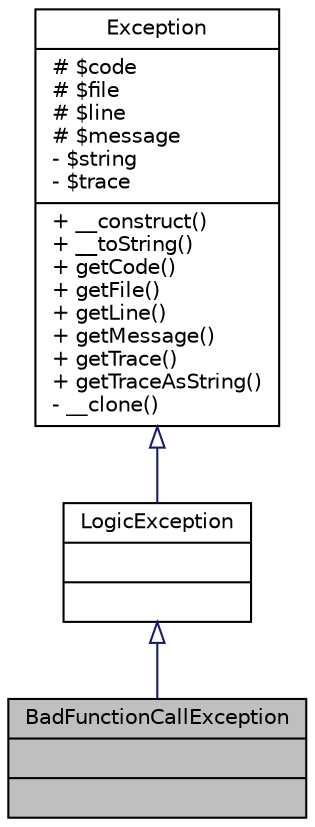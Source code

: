 digraph "BadFunctionCallException"
{
  edge [fontname="Helvetica",fontsize="10",labelfontname="Helvetica",labelfontsize="10"];
  node [fontname="Helvetica",fontsize="10",shape=record];
  Node1 [label="{BadFunctionCallException\n||}",height=0.2,width=0.4,color="black", fillcolor="grey75", style="filled" fontcolor="black"];
  Node2 -> Node1 [dir="back",color="midnightblue",fontsize="10",style="solid",arrowtail="onormal",fontname="Helvetica"];
  Node2 [label="{LogicException\n||}",height=0.2,width=0.4,color="black", fillcolor="white", style="filled",URL="$classLogicException.html",tooltip="Exception that represents error in the program logic. "];
  Node3 -> Node2 [dir="back",color="midnightblue",fontsize="10",style="solid",arrowtail="onormal",fontname="Helvetica"];
  Node3 [label="{Exception\n|# $code\l# $file\l# $line\l# $message\l- $string\l- $trace\l|+ __construct()\l+ __toString()\l+ getCode()\l+ getFile()\l+ getLine()\l+ getMessage()\l+ getTrace()\l+ getTraceAsString()\l- __clone()\l}",height=0.2,width=0.4,color="black", fillcolor="white", style="filled",URL="$classException.html",tooltip="Basic Exception class. "];
}
